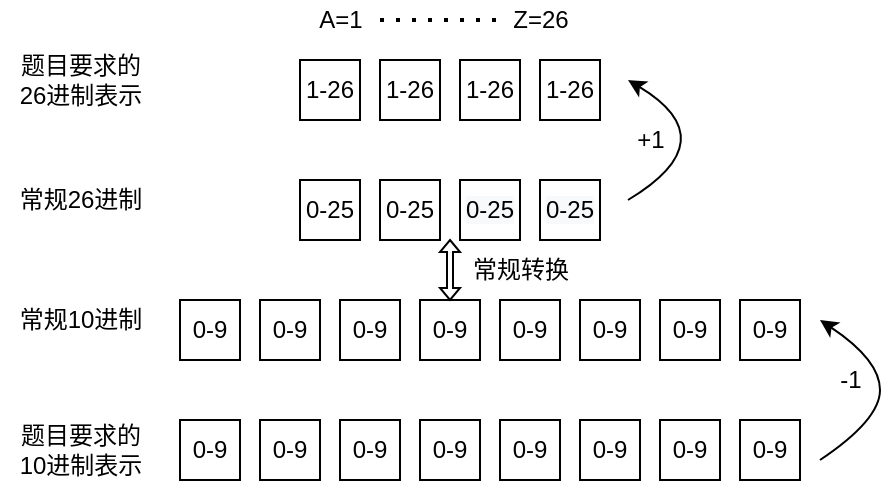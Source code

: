 <mxfile version="15.9.4" type="github">
  <diagram id="aejsYPQbzo_Zfl4Q2Pax" name="Page-1">
    <mxGraphModel dx="593" dy="313" grid="1" gridSize="10" guides="1" tooltips="1" connect="1" arrows="1" fold="1" page="1" pageScale="1" pageWidth="827" pageHeight="1169" math="0" shadow="0">
      <root>
        <mxCell id="0" />
        <mxCell id="1" parent="0" />
        <mxCell id="t9lILS_o3wd4QBdX0WcT-1" value="&lt;span&gt;1-26&lt;/span&gt;" style="rounded=0;whiteSpace=wrap;html=1;" vertex="1" parent="1">
          <mxGeometry x="250" y="190" width="30" height="30" as="geometry" />
        </mxCell>
        <mxCell id="t9lILS_o3wd4QBdX0WcT-2" value="&lt;span&gt;1-26&lt;/span&gt;" style="rounded=0;whiteSpace=wrap;html=1;" vertex="1" parent="1">
          <mxGeometry x="290" y="190" width="30" height="30" as="geometry" />
        </mxCell>
        <mxCell id="t9lILS_o3wd4QBdX0WcT-3" value="&lt;span&gt;1-26&lt;/span&gt;" style="rounded=0;whiteSpace=wrap;html=1;" vertex="1" parent="1">
          <mxGeometry x="330" y="190" width="30" height="30" as="geometry" />
        </mxCell>
        <mxCell id="t9lILS_o3wd4QBdX0WcT-5" value="1-26" style="rounded=0;whiteSpace=wrap;html=1;" vertex="1" parent="1">
          <mxGeometry x="370" y="190" width="30" height="30" as="geometry" />
        </mxCell>
        <mxCell id="t9lILS_o3wd4QBdX0WcT-6" value="" style="endArrow=none;dashed=1;html=1;dashPattern=1 3;strokeWidth=2;rounded=0;" edge="1" parent="1">
          <mxGeometry width="50" height="50" relative="1" as="geometry">
            <mxPoint x="290" y="170" as="sourcePoint" />
            <mxPoint x="350" y="170" as="targetPoint" />
          </mxGeometry>
        </mxCell>
        <mxCell id="t9lILS_o3wd4QBdX0WcT-7" value="A=1" style="text;html=1;resizable=0;autosize=1;align=center;verticalAlign=middle;points=[];fillColor=none;strokeColor=none;rounded=0;" vertex="1" parent="1">
          <mxGeometry x="250" y="160" width="40" height="20" as="geometry" />
        </mxCell>
        <mxCell id="t9lILS_o3wd4QBdX0WcT-8" value="Z=26" style="text;html=1;resizable=0;autosize=1;align=center;verticalAlign=middle;points=[];fillColor=none;strokeColor=none;rounded=0;" vertex="1" parent="1">
          <mxGeometry x="350" y="160" width="40" height="20" as="geometry" />
        </mxCell>
        <mxCell id="t9lILS_o3wd4QBdX0WcT-9" value="0-9" style="rounded=0;whiteSpace=wrap;html=1;" vertex="1" parent="1">
          <mxGeometry x="190" y="310" width="30" height="30" as="geometry" />
        </mxCell>
        <mxCell id="t9lILS_o3wd4QBdX0WcT-10" value="0-9" style="rounded=0;whiteSpace=wrap;html=1;" vertex="1" parent="1">
          <mxGeometry x="230" y="310" width="30" height="30" as="geometry" />
        </mxCell>
        <mxCell id="t9lILS_o3wd4QBdX0WcT-11" value="0-9" style="rounded=0;whiteSpace=wrap;html=1;" vertex="1" parent="1">
          <mxGeometry x="270" y="310" width="30" height="30" as="geometry" />
        </mxCell>
        <mxCell id="t9lILS_o3wd4QBdX0WcT-12" value="0-9" style="rounded=0;whiteSpace=wrap;html=1;" vertex="1" parent="1">
          <mxGeometry x="310" y="310" width="30" height="30" as="geometry" />
        </mxCell>
        <mxCell id="t9lILS_o3wd4QBdX0WcT-15" value="0-9" style="rounded=0;whiteSpace=wrap;html=1;" vertex="1" parent="1">
          <mxGeometry x="350" y="310" width="30" height="30" as="geometry" />
        </mxCell>
        <mxCell id="t9lILS_o3wd4QBdX0WcT-16" value="0-9" style="rounded=0;whiteSpace=wrap;html=1;" vertex="1" parent="1">
          <mxGeometry x="390" y="310" width="30" height="30" as="geometry" />
        </mxCell>
        <mxCell id="t9lILS_o3wd4QBdX0WcT-17" value="0-9" style="rounded=0;whiteSpace=wrap;html=1;" vertex="1" parent="1">
          <mxGeometry x="430" y="310" width="30" height="30" as="geometry" />
        </mxCell>
        <mxCell id="t9lILS_o3wd4QBdX0WcT-18" value="0-9" style="rounded=0;whiteSpace=wrap;html=1;" vertex="1" parent="1">
          <mxGeometry x="470" y="310" width="30" height="30" as="geometry" />
        </mxCell>
        <mxCell id="t9lILS_o3wd4QBdX0WcT-19" value="题目要求的&lt;br&gt;26进制表示" style="text;html=1;resizable=0;autosize=1;align=center;verticalAlign=middle;points=[];fillColor=none;strokeColor=none;rounded=0;" vertex="1" parent="1">
          <mxGeometry x="100" y="185" width="80" height="30" as="geometry" />
        </mxCell>
        <mxCell id="t9lILS_o3wd4QBdX0WcT-20" value="常规10进制" style="text;html=1;resizable=0;autosize=1;align=center;verticalAlign=middle;points=[];fillColor=none;strokeColor=none;rounded=0;" vertex="1" parent="1">
          <mxGeometry x="100" y="310" width="80" height="20" as="geometry" />
        </mxCell>
        <mxCell id="t9lILS_o3wd4QBdX0WcT-21" value="&lt;span&gt;0-25&lt;/span&gt;" style="rounded=0;whiteSpace=wrap;html=1;" vertex="1" parent="1">
          <mxGeometry x="250" y="250" width="30" height="30" as="geometry" />
        </mxCell>
        <mxCell id="t9lILS_o3wd4QBdX0WcT-22" value="0-25" style="rounded=0;whiteSpace=wrap;html=1;" vertex="1" parent="1">
          <mxGeometry x="290" y="250" width="30" height="30" as="geometry" />
        </mxCell>
        <mxCell id="t9lILS_o3wd4QBdX0WcT-23" value="&#xa;&#xa;&lt;span style=&quot;color: rgb(0, 0, 0); font-family: helvetica; font-size: 12px; font-style: normal; font-weight: 400; letter-spacing: normal; text-align: center; text-indent: 0px; text-transform: none; word-spacing: 0px; background-color: rgb(248, 249, 250); display: inline; float: none;&quot;&gt;0-25&lt;/span&gt;&#xa;&#xa;" style="rounded=0;whiteSpace=wrap;html=1;" vertex="1" parent="1">
          <mxGeometry x="330" y="250" width="30" height="30" as="geometry" />
        </mxCell>
        <mxCell id="t9lILS_o3wd4QBdX0WcT-24" value="&#xa;&#xa;&lt;span style=&quot;color: rgb(0, 0, 0); font-family: helvetica; font-size: 12px; font-style: normal; font-weight: 400; letter-spacing: normal; text-align: center; text-indent: 0px; text-transform: none; word-spacing: 0px; background-color: rgb(248, 249, 250); display: inline; float: none;&quot;&gt;0-25&lt;/span&gt;&#xa;&#xa;" style="rounded=0;whiteSpace=wrap;html=1;" vertex="1" parent="1">
          <mxGeometry x="370" y="250" width="30" height="30" as="geometry" />
        </mxCell>
        <mxCell id="t9lILS_o3wd4QBdX0WcT-25" value="常规26进制" style="text;html=1;resizable=0;autosize=1;align=center;verticalAlign=middle;points=[];fillColor=none;strokeColor=none;rounded=0;" vertex="1" parent="1">
          <mxGeometry x="100" y="250" width="80" height="20" as="geometry" />
        </mxCell>
        <mxCell id="t9lILS_o3wd4QBdX0WcT-28" value="" style="curved=1;endArrow=classic;html=1;rounded=0;" edge="1" parent="1">
          <mxGeometry width="50" height="50" relative="1" as="geometry">
            <mxPoint x="414" y="260" as="sourcePoint" />
            <mxPoint x="414" y="200" as="targetPoint" />
            <Array as="points">
              <mxPoint x="464" y="230" />
            </Array>
          </mxGeometry>
        </mxCell>
        <mxCell id="t9lILS_o3wd4QBdX0WcT-30" value="" style="curved=1;endArrow=classic;html=1;rounded=0;" edge="1" parent="1">
          <mxGeometry width="50" height="50" relative="1" as="geometry">
            <mxPoint x="510" y="390" as="sourcePoint" />
            <mxPoint x="510" y="320" as="targetPoint" />
            <Array as="points">
              <mxPoint x="540" y="370" />
              <mxPoint x="540" y="340" />
            </Array>
          </mxGeometry>
        </mxCell>
        <mxCell id="t9lILS_o3wd4QBdX0WcT-33" value="+1" style="text;html=1;resizable=0;autosize=1;align=center;verticalAlign=middle;points=[];fillColor=none;strokeColor=none;rounded=0;" vertex="1" parent="1">
          <mxGeometry x="410" y="220" width="30" height="20" as="geometry" />
        </mxCell>
        <mxCell id="t9lILS_o3wd4QBdX0WcT-34" value="-1" style="text;html=1;resizable=0;autosize=1;align=center;verticalAlign=middle;points=[];fillColor=none;strokeColor=none;rounded=0;" vertex="1" parent="1">
          <mxGeometry x="510" y="340" width="30" height="20" as="geometry" />
        </mxCell>
        <mxCell id="t9lILS_o3wd4QBdX0WcT-37" value="" style="shape=doubleArrow;direction=south;whiteSpace=wrap;html=1;" vertex="1" parent="1">
          <mxGeometry x="320" y="280" width="10" height="30" as="geometry" />
        </mxCell>
        <mxCell id="t9lILS_o3wd4QBdX0WcT-38" value="常规转换" style="text;html=1;resizable=0;autosize=1;align=center;verticalAlign=middle;points=[];fillColor=none;strokeColor=none;rounded=0;" vertex="1" parent="1">
          <mxGeometry x="330" y="285" width="60" height="20" as="geometry" />
        </mxCell>
        <mxCell id="t9lILS_o3wd4QBdX0WcT-40" value="0-9" style="rounded=0;whiteSpace=wrap;html=1;" vertex="1" parent="1">
          <mxGeometry x="190" y="370" width="30" height="30" as="geometry" />
        </mxCell>
        <mxCell id="t9lILS_o3wd4QBdX0WcT-41" value="0-9" style="rounded=0;whiteSpace=wrap;html=1;" vertex="1" parent="1">
          <mxGeometry x="230" y="370" width="30" height="30" as="geometry" />
        </mxCell>
        <mxCell id="t9lILS_o3wd4QBdX0WcT-42" value="0-9" style="rounded=0;whiteSpace=wrap;html=1;" vertex="1" parent="1">
          <mxGeometry x="270" y="370" width="30" height="30" as="geometry" />
        </mxCell>
        <mxCell id="t9lILS_o3wd4QBdX0WcT-43" value="0-9" style="rounded=0;whiteSpace=wrap;html=1;" vertex="1" parent="1">
          <mxGeometry x="310" y="370" width="30" height="30" as="geometry" />
        </mxCell>
        <mxCell id="t9lILS_o3wd4QBdX0WcT-44" value="0-9" style="rounded=0;whiteSpace=wrap;html=1;" vertex="1" parent="1">
          <mxGeometry x="350" y="370" width="30" height="30" as="geometry" />
        </mxCell>
        <mxCell id="t9lILS_o3wd4QBdX0WcT-45" value="0-9" style="rounded=0;whiteSpace=wrap;html=1;" vertex="1" parent="1">
          <mxGeometry x="390" y="370" width="30" height="30" as="geometry" />
        </mxCell>
        <mxCell id="t9lILS_o3wd4QBdX0WcT-46" value="0-9" style="rounded=0;whiteSpace=wrap;html=1;" vertex="1" parent="1">
          <mxGeometry x="430" y="370" width="30" height="30" as="geometry" />
        </mxCell>
        <mxCell id="t9lILS_o3wd4QBdX0WcT-47" value="0-9" style="rounded=0;whiteSpace=wrap;html=1;" vertex="1" parent="1">
          <mxGeometry x="470" y="370" width="30" height="30" as="geometry" />
        </mxCell>
        <mxCell id="t9lILS_o3wd4QBdX0WcT-48" value="题目要求的&lt;br&gt;10进制表示" style="text;html=1;resizable=0;autosize=1;align=center;verticalAlign=middle;points=[];fillColor=none;strokeColor=none;rounded=0;" vertex="1" parent="1">
          <mxGeometry x="100" y="370" width="80" height="30" as="geometry" />
        </mxCell>
      </root>
    </mxGraphModel>
  </diagram>
</mxfile>
